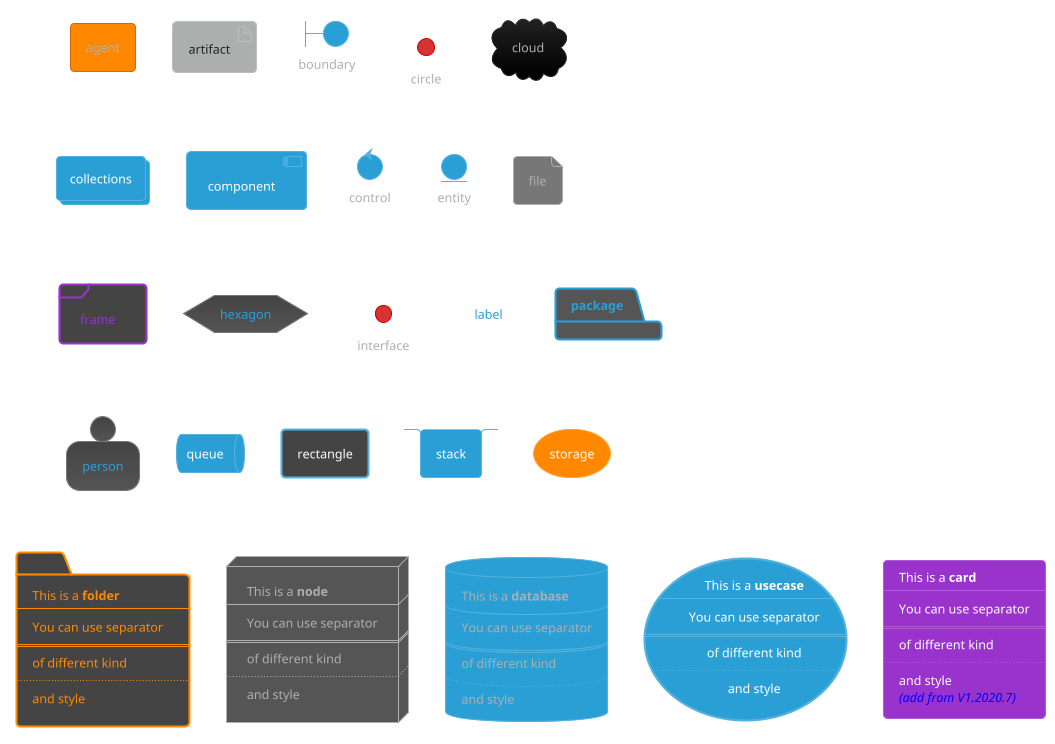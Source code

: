 @startuml
!theme cyborg
agent agent
artifact artifact
boundary boundary
circle circle
cloud cloud
collections collections
component component
control control
entity entity
file file
frame frame
hexagon hexagon
interface interface
label label
package package
person person
queue queue
rectangle rectangle
stack stack
storage storage

folder folder [
This is a <b>folder
----
You can use separator
====
of different kind
....
and style
]

node node [
This is a <b>node
----
You can use separator
====
of different kind
....
and style
]

database database [
This is a <b>database
----
You can use separator
====
of different kind
....
and style
]

usecase usecase [
This is a <b>usecase
----
You can use separator
====
of different kind
....
and style
]

card card [
This is a <b>card
----
You can use separator
====
of different kind
....
and style
<i><color:blue>(add from V1.2020.7)</color></i>
]
@enduml


